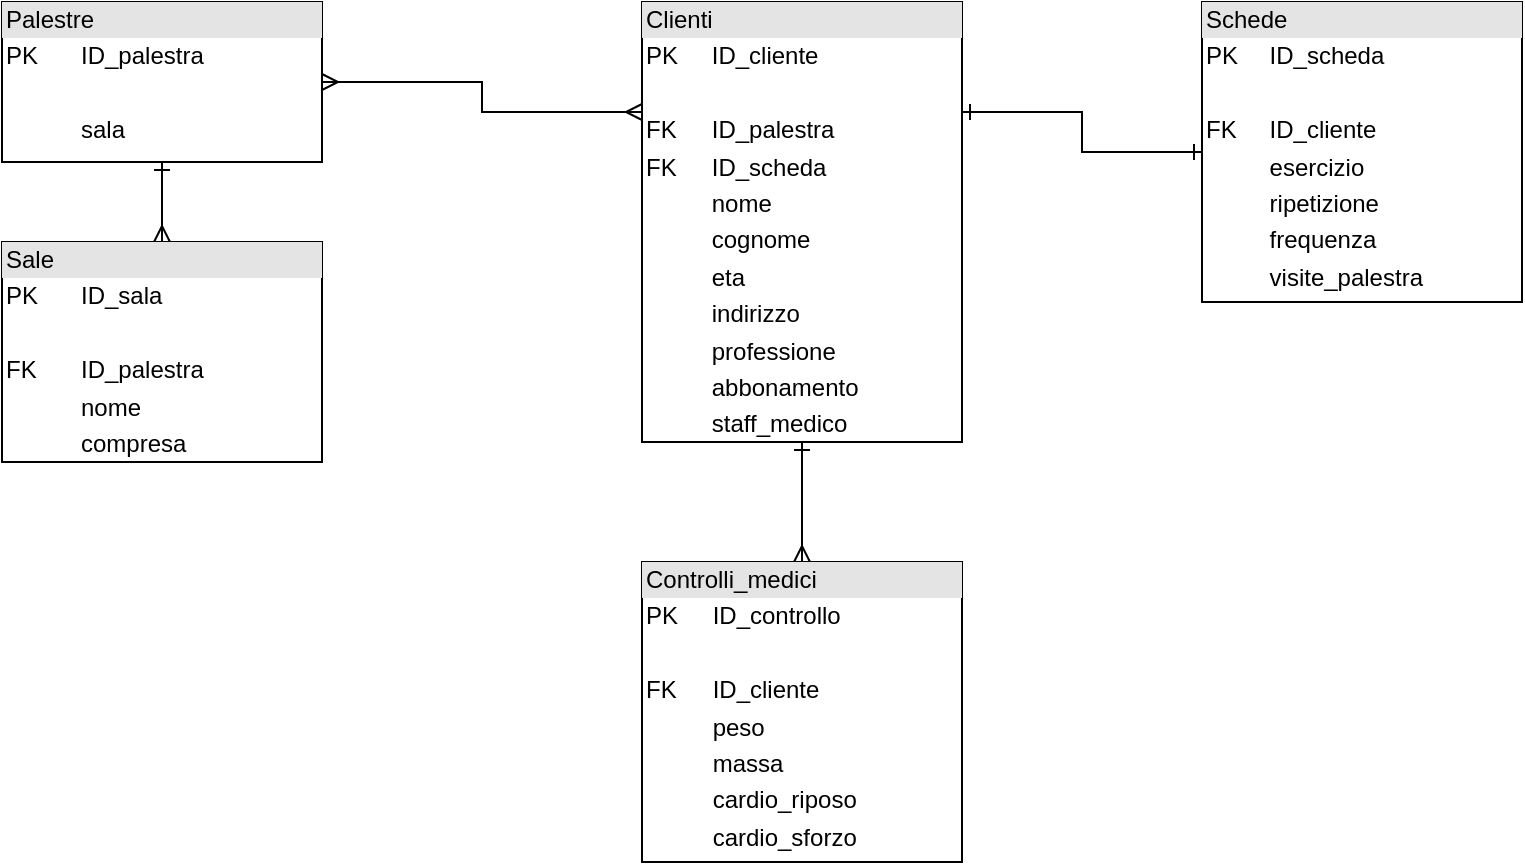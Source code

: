 <mxfile version="13.9.9" type="github">
  <diagram name="Page-1" id="e7e014a7-5840-1c2e-5031-d8a46d1fe8dd">
    <mxGraphModel dx="1422" dy="762" grid="1" gridSize="10" guides="1" tooltips="1" connect="1" arrows="1" fold="1" page="1" pageScale="1" pageWidth="1169" pageHeight="826" background="#ffffff" math="0" shadow="0">
      <root>
        <mxCell id="0" />
        <mxCell id="1" parent="0" />
        <mxCell id="HMOSacORoC89enXHqR9b-47" style="edgeStyle=orthogonalEdgeStyle;rounded=0;orthogonalLoop=1;jettySize=auto;html=1;entryX=0;entryY=0.25;entryDx=0;entryDy=0;endArrow=ERmany;endFill=0;startArrow=ERmany;startFill=0;" edge="1" parent="1" source="HMOSacORoC89enXHqR9b-41" target="HMOSacORoC89enXHqR9b-44">
          <mxGeometry relative="1" as="geometry" />
        </mxCell>
        <mxCell id="HMOSacORoC89enXHqR9b-41" value="&lt;div style=&quot;box-sizing: border-box ; width: 100% ; background: #e4e4e4 ; padding: 2px&quot;&gt;Palestre&lt;/div&gt;&lt;table style=&quot;width: 100% ; font-size: 1em&quot; cellpadding=&quot;2&quot; cellspacing=&quot;0&quot;&gt;&lt;tbody&gt;&lt;tr&gt;&lt;td&gt;PK&lt;/td&gt;&lt;td&gt;ID_palestra&lt;/td&gt;&lt;/tr&gt;&lt;tr&gt;&lt;td&gt;&lt;br&gt;&lt;/td&gt;&lt;td&gt;&lt;br&gt;&lt;/td&gt;&lt;/tr&gt;&lt;tr&gt;&lt;td&gt;&lt;br&gt;&lt;/td&gt;&lt;td&gt;sala&lt;/td&gt;&lt;/tr&gt;&lt;/tbody&gt;&lt;/table&gt;" style="verticalAlign=top;align=left;overflow=fill;html=1;" vertex="1" parent="1">
          <mxGeometry x="80" y="40" width="160" height="80" as="geometry" />
        </mxCell>
        <mxCell id="HMOSacORoC89enXHqR9b-44" value="&lt;div style=&quot;box-sizing: border-box ; width: 100% ; background: #e4e4e4 ; padding: 2px&quot;&gt;Clienti&lt;/div&gt;&lt;table style=&quot;width: 100% ; font-size: 1em&quot; cellpadding=&quot;2&quot; cellspacing=&quot;0&quot;&gt;&lt;tbody&gt;&lt;tr&gt;&lt;td&gt;PK&lt;/td&gt;&lt;td&gt;ID_cliente&lt;/td&gt;&lt;/tr&gt;&lt;tr&gt;&lt;td&gt;&lt;br&gt;&lt;/td&gt;&lt;td&gt;&lt;br&gt;&lt;/td&gt;&lt;/tr&gt;&lt;tr&gt;&lt;td&gt;FK&lt;/td&gt;&lt;td&gt;ID_palestra&lt;/td&gt;&lt;/tr&gt;&lt;tr&gt;&lt;td&gt;FK&lt;/td&gt;&lt;td&gt;ID_scheda&lt;/td&gt;&lt;/tr&gt;&lt;tr&gt;&lt;td&gt;&lt;br&gt;&lt;/td&gt;&lt;td&gt;nome&lt;/td&gt;&lt;/tr&gt;&lt;tr&gt;&lt;td&gt;&lt;br&gt;&lt;/td&gt;&lt;td&gt;cognome&lt;/td&gt;&lt;/tr&gt;&lt;tr&gt;&lt;td&gt;&lt;br&gt;&lt;/td&gt;&lt;td&gt;eta&lt;/td&gt;&lt;/tr&gt;&lt;tr&gt;&lt;td&gt;&lt;br&gt;&lt;/td&gt;&lt;td&gt;indirizzo&lt;/td&gt;&lt;/tr&gt;&lt;tr&gt;&lt;td&gt;&lt;br&gt;&lt;/td&gt;&lt;td&gt;professione&lt;/td&gt;&lt;/tr&gt;&lt;tr&gt;&lt;td&gt;&lt;br&gt;&lt;/td&gt;&lt;td&gt;abbonamento&lt;/td&gt;&lt;/tr&gt;&lt;tr&gt;&lt;td&gt;&lt;br&gt;&lt;/td&gt;&lt;td&gt;staff_medico&lt;/td&gt;&lt;/tr&gt;&lt;/tbody&gt;&lt;/table&gt;" style="verticalAlign=top;align=left;overflow=fill;html=1;" vertex="1" parent="1">
          <mxGeometry x="400" y="40" width="160" height="220" as="geometry" />
        </mxCell>
        <mxCell id="HMOSacORoC89enXHqR9b-46" style="edgeStyle=orthogonalEdgeStyle;rounded=0;orthogonalLoop=1;jettySize=auto;html=1;entryX=1;entryY=0.25;entryDx=0;entryDy=0;endArrow=ERone;endFill=0;startArrow=ERone;startFill=0;" edge="1" parent="1" source="HMOSacORoC89enXHqR9b-45" target="HMOSacORoC89enXHqR9b-44">
          <mxGeometry relative="1" as="geometry" />
        </mxCell>
        <mxCell id="HMOSacORoC89enXHqR9b-45" value="&lt;div style=&quot;box-sizing: border-box ; width: 100% ; background: #e4e4e4 ; padding: 2px&quot;&gt;Schede&lt;/div&gt;&lt;table style=&quot;width: 100% ; font-size: 1em&quot; cellpadding=&quot;2&quot; cellspacing=&quot;0&quot;&gt;&lt;tbody&gt;&lt;tr&gt;&lt;td&gt;PK&lt;/td&gt;&lt;td&gt;ID_scheda&lt;/td&gt;&lt;/tr&gt;&lt;tr&gt;&lt;td&gt;&lt;br&gt;&lt;/td&gt;&lt;td&gt;&lt;br&gt;&lt;/td&gt;&lt;/tr&gt;&lt;tr&gt;&lt;td&gt;FK&lt;/td&gt;&lt;td&gt;ID_cliente&lt;/td&gt;&lt;/tr&gt;&lt;tr&gt;&lt;td&gt;&lt;br&gt;&lt;/td&gt;&lt;td&gt;esercizio&lt;/td&gt;&lt;/tr&gt;&lt;tr&gt;&lt;td&gt;&lt;br&gt;&lt;/td&gt;&lt;td&gt;ripetizione&lt;/td&gt;&lt;/tr&gt;&lt;tr&gt;&lt;td&gt;&lt;br&gt;&lt;/td&gt;&lt;td&gt;frequenza&lt;/td&gt;&lt;/tr&gt;&lt;tr&gt;&lt;td&gt;&lt;br&gt;&lt;/td&gt;&lt;td&gt;visite_palestra&lt;/td&gt;&lt;/tr&gt;&lt;/tbody&gt;&lt;/table&gt;" style="verticalAlign=top;align=left;overflow=fill;html=1;" vertex="1" parent="1">
          <mxGeometry x="680" y="40" width="160" height="150" as="geometry" />
        </mxCell>
        <mxCell id="HMOSacORoC89enXHqR9b-49" style="edgeStyle=orthogonalEdgeStyle;rounded=0;orthogonalLoop=1;jettySize=auto;html=1;entryX=0.5;entryY=1;entryDx=0;entryDy=0;endArrow=ERone;endFill=0;startArrow=ERmany;startFill=0;" edge="1" parent="1" source="HMOSacORoC89enXHqR9b-48" target="HMOSacORoC89enXHqR9b-44">
          <mxGeometry relative="1" as="geometry" />
        </mxCell>
        <mxCell id="HMOSacORoC89enXHqR9b-48" value="&lt;div style=&quot;box-sizing: border-box ; width: 100% ; background: #e4e4e4 ; padding: 2px&quot;&gt;Controlli_medici&lt;/div&gt;&lt;table style=&quot;width: 100% ; font-size: 1em&quot; cellpadding=&quot;2&quot; cellspacing=&quot;0&quot;&gt;&lt;tbody&gt;&lt;tr&gt;&lt;td&gt;PK&lt;/td&gt;&lt;td&gt;ID_controllo&lt;/td&gt;&lt;/tr&gt;&lt;tr&gt;&lt;td&gt;&lt;br&gt;&lt;/td&gt;&lt;td&gt;&lt;br&gt;&lt;/td&gt;&lt;/tr&gt;&lt;tr&gt;&lt;td&gt;FK&lt;/td&gt;&lt;td&gt;ID_cliente&lt;/td&gt;&lt;/tr&gt;&lt;tr&gt;&lt;td&gt;&lt;br&gt;&lt;/td&gt;&lt;td&gt;peso&lt;/td&gt;&lt;/tr&gt;&lt;tr&gt;&lt;td&gt;&lt;br&gt;&lt;/td&gt;&lt;td&gt;massa&lt;/td&gt;&lt;/tr&gt;&lt;tr&gt;&lt;td&gt;&lt;br&gt;&lt;/td&gt;&lt;td&gt;cardio_riposo&lt;/td&gt;&lt;/tr&gt;&lt;tr&gt;&lt;td&gt;&lt;br&gt;&lt;/td&gt;&lt;td&gt;cardio_sforzo&lt;/td&gt;&lt;/tr&gt;&lt;/tbody&gt;&lt;/table&gt;" style="verticalAlign=top;align=left;overflow=fill;html=1;" vertex="1" parent="1">
          <mxGeometry x="400" y="320" width="160" height="150" as="geometry" />
        </mxCell>
        <mxCell id="HMOSacORoC89enXHqR9b-52" style="edgeStyle=orthogonalEdgeStyle;rounded=0;orthogonalLoop=1;jettySize=auto;html=1;entryX=0.5;entryY=1;entryDx=0;entryDy=0;startArrow=ERmany;startFill=0;endArrow=ERone;endFill=0;" edge="1" parent="1" source="HMOSacORoC89enXHqR9b-50" target="HMOSacORoC89enXHqR9b-41">
          <mxGeometry relative="1" as="geometry" />
        </mxCell>
        <mxCell id="HMOSacORoC89enXHqR9b-50" value="&lt;div style=&quot;box-sizing: border-box ; width: 100% ; background: #e4e4e4 ; padding: 2px&quot;&gt;Sale&lt;/div&gt;&lt;table style=&quot;width: 100% ; font-size: 1em&quot; cellpadding=&quot;2&quot; cellspacing=&quot;0&quot;&gt;&lt;tbody&gt;&lt;tr&gt;&lt;td&gt;PK&lt;/td&gt;&lt;td&gt;ID_sala&lt;/td&gt;&lt;/tr&gt;&lt;tr&gt;&lt;td&gt;&lt;br&gt;&lt;/td&gt;&lt;td&gt;&lt;br&gt;&lt;/td&gt;&lt;/tr&gt;&lt;tr&gt;&lt;td&gt;FK&lt;/td&gt;&lt;td&gt;ID_palestra&lt;/td&gt;&lt;/tr&gt;&lt;tr&gt;&lt;td&gt;&lt;br&gt;&lt;/td&gt;&lt;td&gt;nome&lt;/td&gt;&lt;/tr&gt;&lt;tr&gt;&lt;td&gt;&lt;br&gt;&lt;/td&gt;&lt;td&gt;compresa&lt;/td&gt;&lt;/tr&gt;&lt;/tbody&gt;&lt;/table&gt;" style="verticalAlign=top;align=left;overflow=fill;html=1;" vertex="1" parent="1">
          <mxGeometry x="80" y="160" width="160" height="110" as="geometry" />
        </mxCell>
      </root>
    </mxGraphModel>
  </diagram>
</mxfile>
